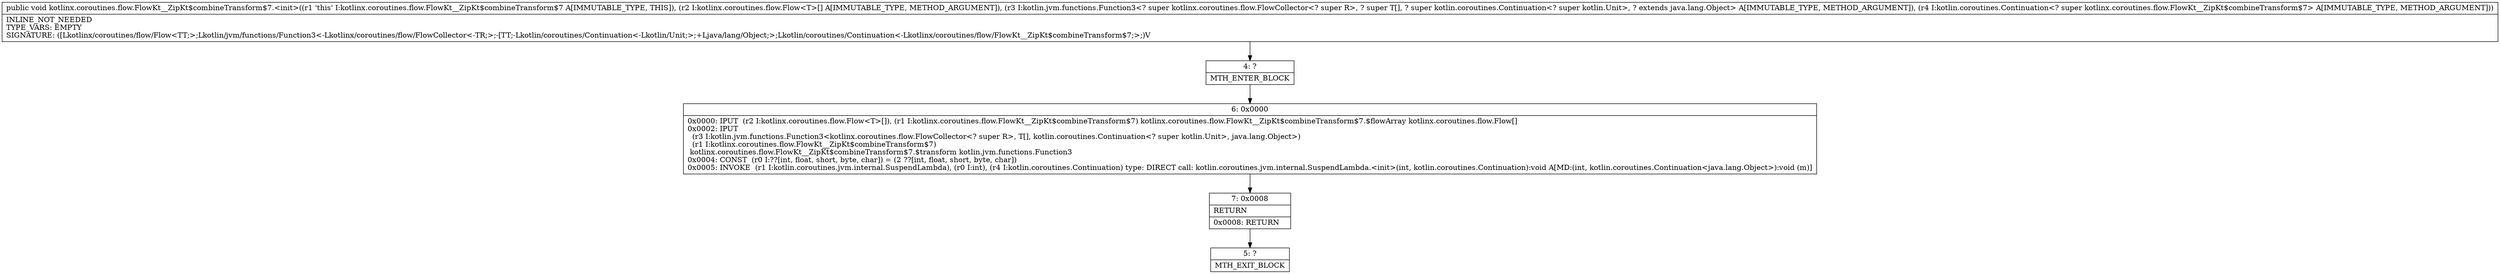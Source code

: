 digraph "CFG forkotlinx.coroutines.flow.FlowKt__ZipKt$combineTransform$7.\<init\>([Lkotlinx\/coroutines\/flow\/Flow;Lkotlin\/jvm\/functions\/Function3;Lkotlin\/coroutines\/Continuation;)V" {
Node_4 [shape=record,label="{4\:\ ?|MTH_ENTER_BLOCK\l}"];
Node_6 [shape=record,label="{6\:\ 0x0000|0x0000: IPUT  (r2 I:kotlinx.coroutines.flow.Flow\<T\>[]), (r1 I:kotlinx.coroutines.flow.FlowKt__ZipKt$combineTransform$7) kotlinx.coroutines.flow.FlowKt__ZipKt$combineTransform$7.$flowArray kotlinx.coroutines.flow.Flow[] \l0x0002: IPUT  \l  (r3 I:kotlin.jvm.functions.Function3\<kotlinx.coroutines.flow.FlowCollector\<? super R\>, T[], kotlin.coroutines.Continuation\<? super kotlin.Unit\>, java.lang.Object\>)\l  (r1 I:kotlinx.coroutines.flow.FlowKt__ZipKt$combineTransform$7)\l kotlinx.coroutines.flow.FlowKt__ZipKt$combineTransform$7.$transform kotlin.jvm.functions.Function3 \l0x0004: CONST  (r0 I:??[int, float, short, byte, char]) = (2 ??[int, float, short, byte, char]) \l0x0005: INVOKE  (r1 I:kotlin.coroutines.jvm.internal.SuspendLambda), (r0 I:int), (r4 I:kotlin.coroutines.Continuation) type: DIRECT call: kotlin.coroutines.jvm.internal.SuspendLambda.\<init\>(int, kotlin.coroutines.Continuation):void A[MD:(int, kotlin.coroutines.Continuation\<java.lang.Object\>):void (m)]\l}"];
Node_7 [shape=record,label="{7\:\ 0x0008|RETURN\l|0x0008: RETURN   \l}"];
Node_5 [shape=record,label="{5\:\ ?|MTH_EXIT_BLOCK\l}"];
MethodNode[shape=record,label="{public void kotlinx.coroutines.flow.FlowKt__ZipKt$combineTransform$7.\<init\>((r1 'this' I:kotlinx.coroutines.flow.FlowKt__ZipKt$combineTransform$7 A[IMMUTABLE_TYPE, THIS]), (r2 I:kotlinx.coroutines.flow.Flow\<T\>[] A[IMMUTABLE_TYPE, METHOD_ARGUMENT]), (r3 I:kotlin.jvm.functions.Function3\<? super kotlinx.coroutines.flow.FlowCollector\<? super R\>, ? super T[], ? super kotlin.coroutines.Continuation\<? super kotlin.Unit\>, ? extends java.lang.Object\> A[IMMUTABLE_TYPE, METHOD_ARGUMENT]), (r4 I:kotlin.coroutines.Continuation\<? super kotlinx.coroutines.flow.FlowKt__ZipKt$combineTransform$7\> A[IMMUTABLE_TYPE, METHOD_ARGUMENT]))  | INLINE_NOT_NEEDED\lTYPE_VARS: EMPTY\lSIGNATURE: ([Lkotlinx\/coroutines\/flow\/Flow\<TT;\>;Lkotlin\/jvm\/functions\/Function3\<\-Lkotlinx\/coroutines\/flow\/FlowCollector\<\-TR;\>;\-[TT;\-Lkotlin\/coroutines\/Continuation\<\-Lkotlin\/Unit;\>;+Ljava\/lang\/Object;\>;Lkotlin\/coroutines\/Continuation\<\-Lkotlinx\/coroutines\/flow\/FlowKt__ZipKt$combineTransform$7;\>;)V\l}"];
MethodNode -> Node_4;Node_4 -> Node_6;
Node_6 -> Node_7;
Node_7 -> Node_5;
}

